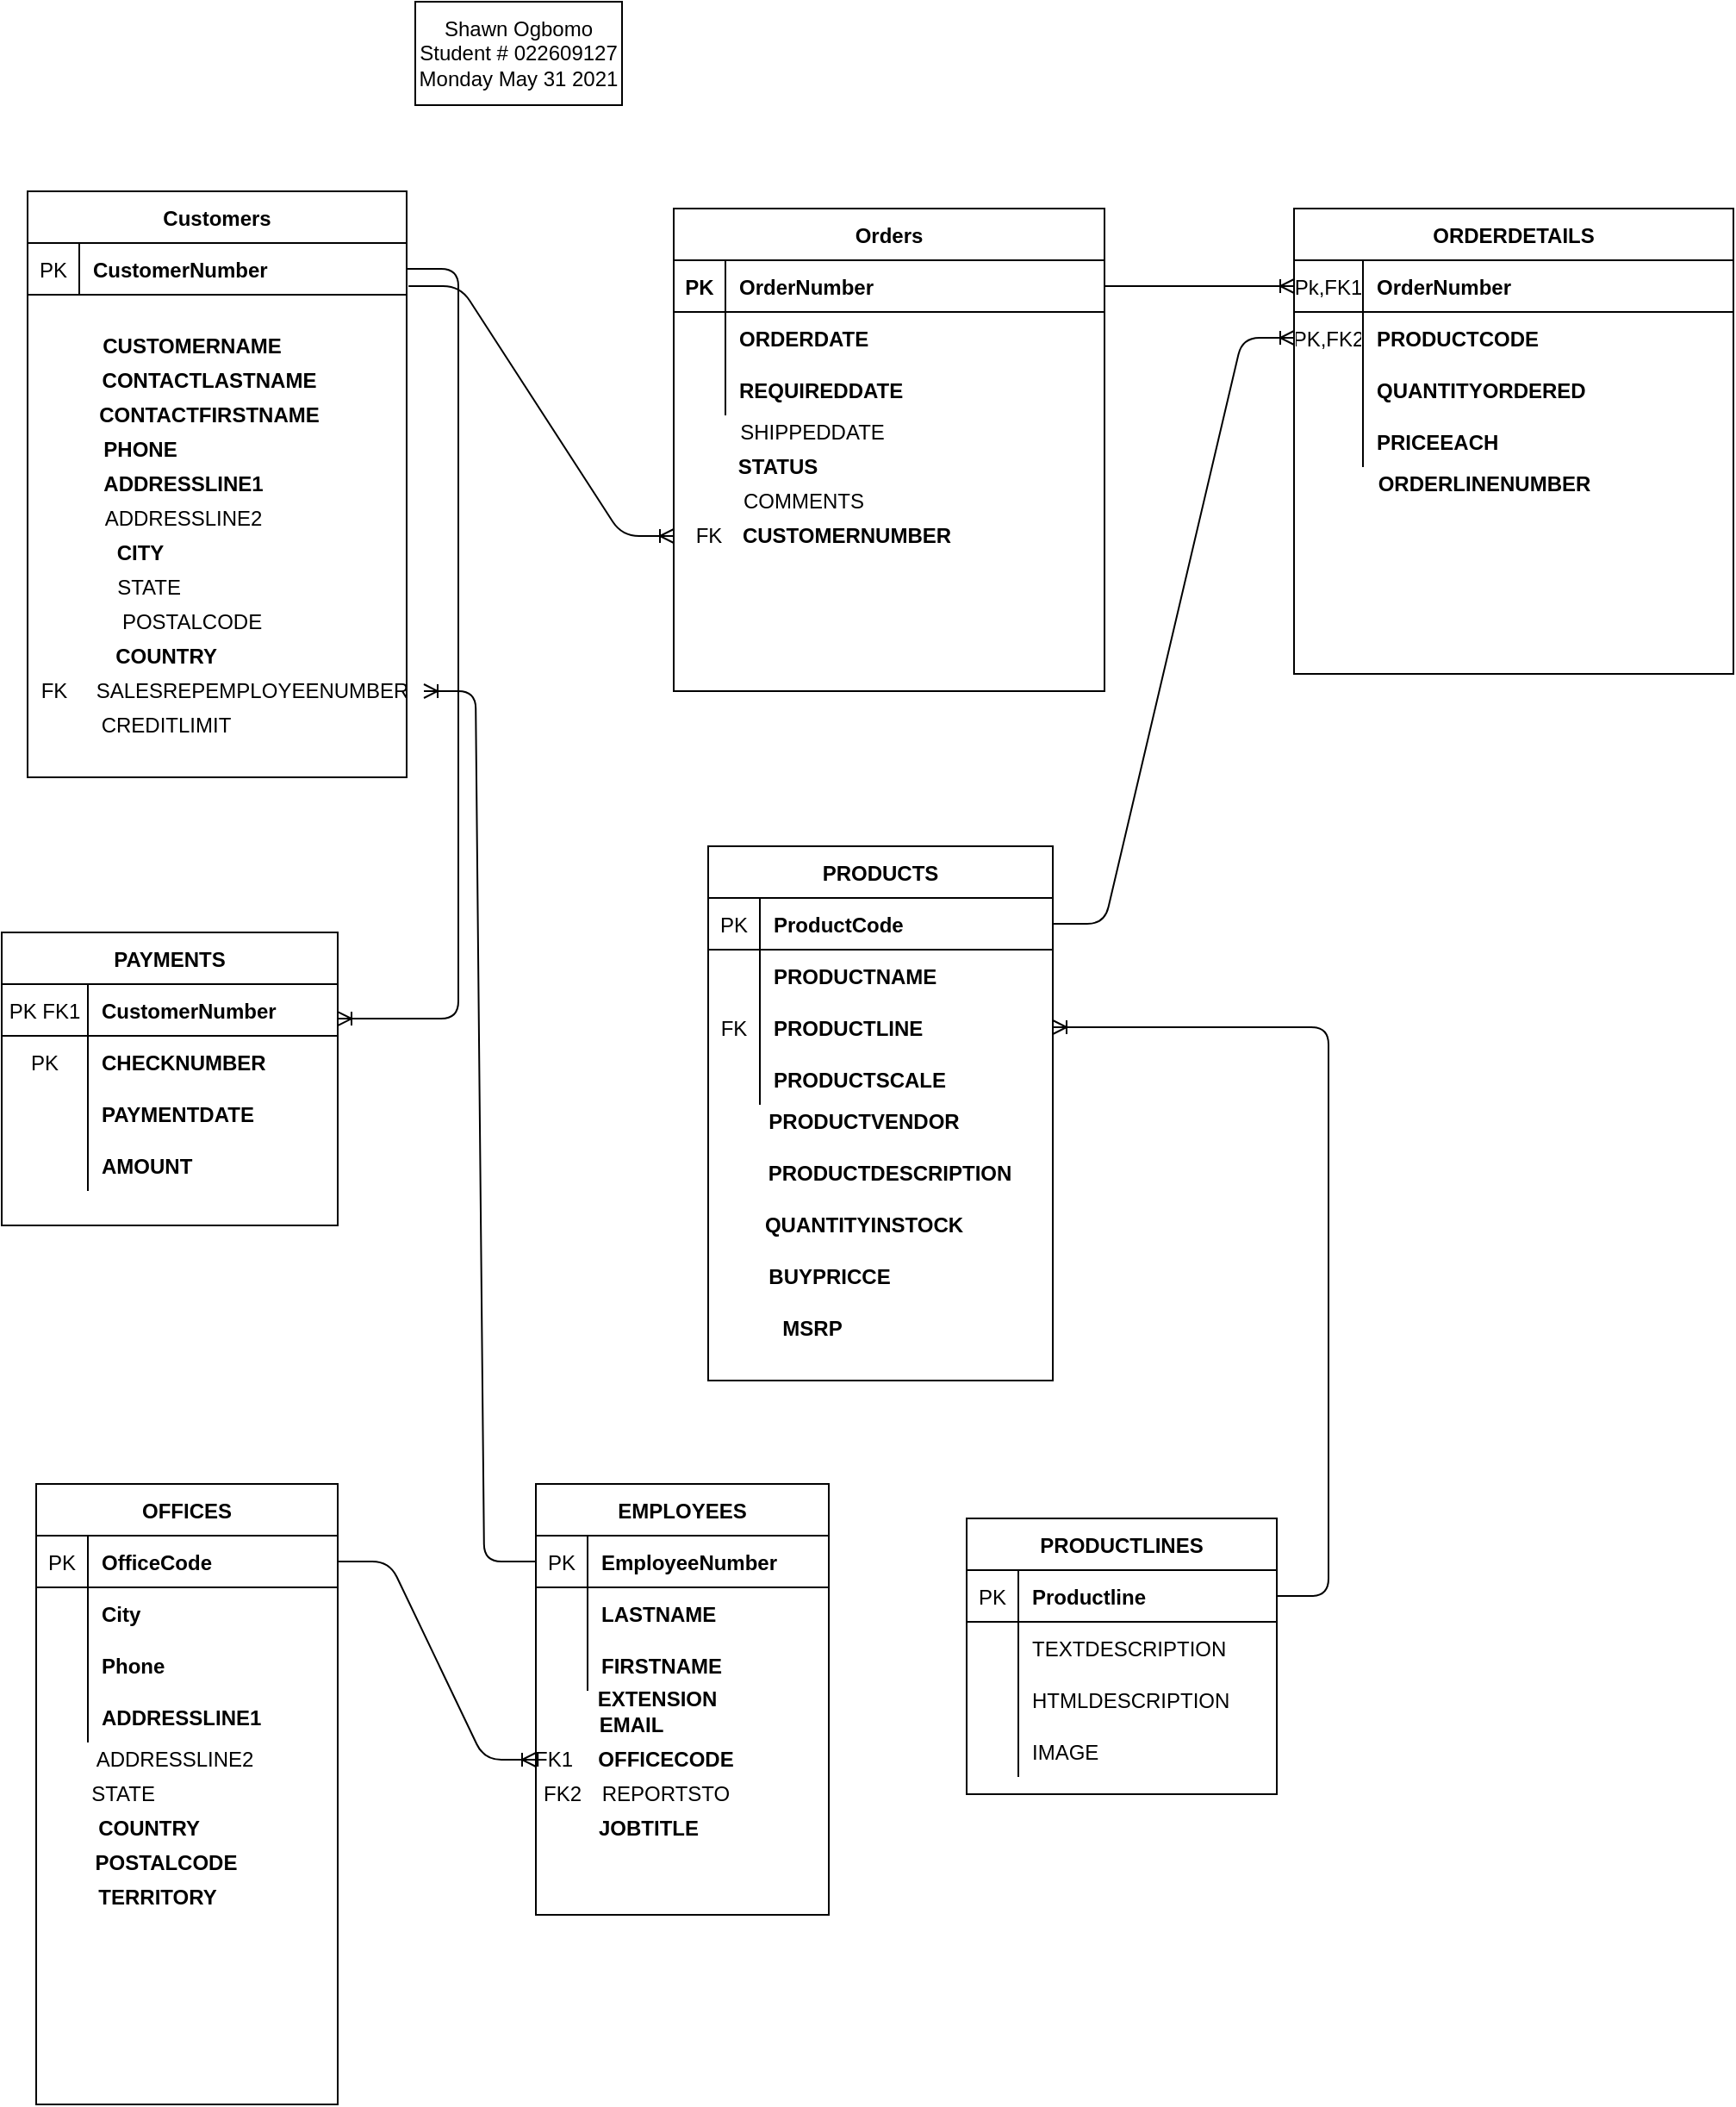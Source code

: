 <mxfile version="14.7.2" type="onedrive"><diagram id="R2lEEEUBdFMjLlhIrx00" name="Page-1"><mxGraphModel dx="1166" dy="794" grid="1" gridSize="10" guides="1" tooltips="1" connect="1" arrows="1" fold="1" page="1" pageScale="1" pageWidth="850" pageHeight="1100" math="0" shadow="0" extFonts="Permanent Marker^https://fonts.googleapis.com/css?family=Permanent+Marker"><root><mxCell id="0"/><mxCell id="1" parent="0"/><mxCell id="C-vyLk0tnHw3VtMMgP7b-2" value="Orders" style="shape=table;startSize=30;container=1;collapsible=1;childLayout=tableLayout;fixedRows=1;rowLines=0;fontStyle=1;align=center;resizeLast=1;" parent="1" vertex="1"><mxGeometry x="490" y="130" width="250" height="280" as="geometry"/></mxCell><mxCell id="C-vyLk0tnHw3VtMMgP7b-3" value="" style="shape=partialRectangle;collapsible=0;dropTarget=0;pointerEvents=0;fillColor=none;points=[[0,0.5],[1,0.5]];portConstraint=eastwest;top=0;left=0;right=0;bottom=1;" parent="C-vyLk0tnHw3VtMMgP7b-2" vertex="1"><mxGeometry y="30" width="250" height="30" as="geometry"/></mxCell><mxCell id="C-vyLk0tnHw3VtMMgP7b-4" value="PK" style="shape=partialRectangle;overflow=hidden;connectable=0;fillColor=none;top=0;left=0;bottom=0;right=0;fontStyle=1;" parent="C-vyLk0tnHw3VtMMgP7b-3" vertex="1"><mxGeometry width="30" height="30" as="geometry"/></mxCell><mxCell id="C-vyLk0tnHw3VtMMgP7b-5" value="OrderNumber" style="shape=partialRectangle;overflow=hidden;connectable=0;fillColor=none;top=0;left=0;bottom=0;right=0;align=left;spacingLeft=6;fontStyle=1;" parent="C-vyLk0tnHw3VtMMgP7b-3" vertex="1"><mxGeometry x="30" width="220" height="30" as="geometry"/></mxCell><mxCell id="C-vyLk0tnHw3VtMMgP7b-6" value="" style="shape=partialRectangle;collapsible=0;dropTarget=0;pointerEvents=0;fillColor=none;points=[[0,0.5],[1,0.5]];portConstraint=eastwest;top=0;left=0;right=0;bottom=0;" parent="C-vyLk0tnHw3VtMMgP7b-2" vertex="1"><mxGeometry y="60" width="250" height="30" as="geometry"/></mxCell><mxCell id="C-vyLk0tnHw3VtMMgP7b-7" value="" style="shape=partialRectangle;overflow=hidden;connectable=0;fillColor=none;top=0;left=0;bottom=0;right=0;" parent="C-vyLk0tnHw3VtMMgP7b-6" vertex="1"><mxGeometry width="30" height="30" as="geometry"/></mxCell><mxCell id="C-vyLk0tnHw3VtMMgP7b-8" value="ORDERDATE" style="shape=partialRectangle;overflow=hidden;connectable=0;fillColor=none;top=0;left=0;bottom=0;right=0;align=left;spacingLeft=6;fontStyle=1" parent="C-vyLk0tnHw3VtMMgP7b-6" vertex="1"><mxGeometry x="30" width="220" height="30" as="geometry"/></mxCell><mxCell id="C-vyLk0tnHw3VtMMgP7b-9" value="" style="shape=partialRectangle;collapsible=0;dropTarget=0;pointerEvents=0;fillColor=none;points=[[0,0.5],[1,0.5]];portConstraint=eastwest;top=0;left=0;right=0;bottom=0;" parent="C-vyLk0tnHw3VtMMgP7b-2" vertex="1"><mxGeometry y="90" width="250" height="30" as="geometry"/></mxCell><mxCell id="C-vyLk0tnHw3VtMMgP7b-10" value="" style="shape=partialRectangle;overflow=hidden;connectable=0;fillColor=none;top=0;left=0;bottom=0;right=0;" parent="C-vyLk0tnHw3VtMMgP7b-9" vertex="1"><mxGeometry width="30" height="30" as="geometry"/></mxCell><mxCell id="C-vyLk0tnHw3VtMMgP7b-11" value="REQUIREDDATE" style="shape=partialRectangle;overflow=hidden;connectable=0;fillColor=none;top=0;left=0;bottom=0;right=0;align=left;spacingLeft=6;fontStyle=1" parent="C-vyLk0tnHw3VtMMgP7b-9" vertex="1"><mxGeometry x="30" width="220" height="30" as="geometry"/></mxCell><mxCell id="C-vyLk0tnHw3VtMMgP7b-23" value="Customers" style="shape=table;startSize=30;container=1;collapsible=1;childLayout=tableLayout;fixedRows=1;rowLines=0;fontStyle=1;align=center;resizeLast=1;" parent="1" vertex="1"><mxGeometry x="115" y="120" width="220" height="340" as="geometry"/></mxCell><mxCell id="C-vyLk0tnHw3VtMMgP7b-24" value="" style="shape=partialRectangle;collapsible=0;dropTarget=0;pointerEvents=0;fillColor=none;points=[[0,0.5],[1,0.5]];portConstraint=eastwest;top=0;left=0;right=0;bottom=1;" parent="C-vyLk0tnHw3VtMMgP7b-23" vertex="1"><mxGeometry y="30" width="220" height="30" as="geometry"/></mxCell><mxCell id="C-vyLk0tnHw3VtMMgP7b-25" value="PK" style="shape=partialRectangle;overflow=hidden;connectable=0;fillColor=none;top=0;left=0;bottom=0;right=0;fontStyle=0;" parent="C-vyLk0tnHw3VtMMgP7b-24" vertex="1"><mxGeometry width="30" height="30" as="geometry"/></mxCell><mxCell id="C-vyLk0tnHw3VtMMgP7b-26" value="CustomerNumber" style="shape=partialRectangle;overflow=hidden;connectable=0;fillColor=none;top=0;left=0;bottom=0;right=0;align=left;spacingLeft=6;fontStyle=1;" parent="C-vyLk0tnHw3VtMMgP7b-24" vertex="1"><mxGeometry x="30" width="190" height="30" as="geometry"/></mxCell><mxCell id="WG1p1ixoUDrjBhmG2mn9-14" value="OFFICES" style="shape=table;startSize=30;container=1;collapsible=1;childLayout=tableLayout;fixedRows=1;rowLines=0;fontStyle=1;align=center;resizeLast=1;" parent="1" vertex="1"><mxGeometry x="120" y="870" width="175" height="360" as="geometry"/></mxCell><mxCell id="WG1p1ixoUDrjBhmG2mn9-15" value="" style="shape=partialRectangle;collapsible=0;dropTarget=0;pointerEvents=0;fillColor=none;top=0;left=0;bottom=1;right=0;points=[[0,0.5],[1,0.5]];portConstraint=eastwest;" parent="WG1p1ixoUDrjBhmG2mn9-14" vertex="1"><mxGeometry y="30" width="175" height="30" as="geometry"/></mxCell><mxCell id="WG1p1ixoUDrjBhmG2mn9-16" value="PK" style="shape=partialRectangle;connectable=0;fillColor=none;top=0;left=0;bottom=0;right=0;fontStyle=0;overflow=hidden;" parent="WG1p1ixoUDrjBhmG2mn9-15" vertex="1"><mxGeometry width="30" height="30" as="geometry"/></mxCell><mxCell id="WG1p1ixoUDrjBhmG2mn9-17" value="OfficeCode" style="shape=partialRectangle;connectable=0;fillColor=none;top=0;left=0;bottom=0;right=0;align=left;spacingLeft=6;fontStyle=1;overflow=hidden;" parent="WG1p1ixoUDrjBhmG2mn9-15" vertex="1"><mxGeometry x="30" width="145" height="30" as="geometry"/></mxCell><mxCell id="WG1p1ixoUDrjBhmG2mn9-18" value="" style="shape=partialRectangle;collapsible=0;dropTarget=0;pointerEvents=0;fillColor=none;top=0;left=0;bottom=0;right=0;points=[[0,0.5],[1,0.5]];portConstraint=eastwest;" parent="WG1p1ixoUDrjBhmG2mn9-14" vertex="1"><mxGeometry y="60" width="175" height="30" as="geometry"/></mxCell><mxCell id="WG1p1ixoUDrjBhmG2mn9-19" value="" style="shape=partialRectangle;connectable=0;fillColor=none;top=0;left=0;bottom=0;right=0;editable=1;overflow=hidden;" parent="WG1p1ixoUDrjBhmG2mn9-18" vertex="1"><mxGeometry width="30" height="30" as="geometry"/></mxCell><mxCell id="WG1p1ixoUDrjBhmG2mn9-20" value="City" style="shape=partialRectangle;connectable=0;fillColor=none;top=0;left=0;bottom=0;right=0;align=left;spacingLeft=6;overflow=hidden;fontStyle=1" parent="WG1p1ixoUDrjBhmG2mn9-18" vertex="1"><mxGeometry x="30" width="145" height="30" as="geometry"/></mxCell><mxCell id="WG1p1ixoUDrjBhmG2mn9-21" value="" style="shape=partialRectangle;collapsible=0;dropTarget=0;pointerEvents=0;fillColor=none;top=0;left=0;bottom=0;right=0;points=[[0,0.5],[1,0.5]];portConstraint=eastwest;" parent="WG1p1ixoUDrjBhmG2mn9-14" vertex="1"><mxGeometry y="90" width="175" height="30" as="geometry"/></mxCell><mxCell id="WG1p1ixoUDrjBhmG2mn9-22" value="" style="shape=partialRectangle;connectable=0;fillColor=none;top=0;left=0;bottom=0;right=0;editable=1;overflow=hidden;" parent="WG1p1ixoUDrjBhmG2mn9-21" vertex="1"><mxGeometry width="30" height="30" as="geometry"/></mxCell><mxCell id="WG1p1ixoUDrjBhmG2mn9-23" value="Phone" style="shape=partialRectangle;connectable=0;fillColor=none;top=0;left=0;bottom=0;right=0;align=left;spacingLeft=6;overflow=hidden;fontStyle=1" parent="WG1p1ixoUDrjBhmG2mn9-21" vertex="1"><mxGeometry x="30" width="145" height="30" as="geometry"/></mxCell><mxCell id="WG1p1ixoUDrjBhmG2mn9-24" value="" style="shape=partialRectangle;collapsible=0;dropTarget=0;pointerEvents=0;fillColor=none;top=0;left=0;bottom=0;right=0;points=[[0,0.5],[1,0.5]];portConstraint=eastwest;" parent="WG1p1ixoUDrjBhmG2mn9-14" vertex="1"><mxGeometry y="120" width="175" height="30" as="geometry"/></mxCell><mxCell id="WG1p1ixoUDrjBhmG2mn9-25" value="" style="shape=partialRectangle;connectable=0;fillColor=none;top=0;left=0;bottom=0;right=0;editable=1;overflow=hidden;" parent="WG1p1ixoUDrjBhmG2mn9-24" vertex="1"><mxGeometry width="30" height="30" as="geometry"/></mxCell><mxCell id="WG1p1ixoUDrjBhmG2mn9-26" value="ADDRESSLINE1" style="shape=partialRectangle;connectable=0;fillColor=none;top=0;left=0;bottom=0;right=0;align=left;spacingLeft=6;overflow=hidden;fontStyle=1" parent="WG1p1ixoUDrjBhmG2mn9-24" vertex="1"><mxGeometry x="30" width="145" height="30" as="geometry"/></mxCell><mxCell id="WG1p1ixoUDrjBhmG2mn9-28" value="PRODUCTLINES" style="shape=table;startSize=30;container=1;collapsible=1;childLayout=tableLayout;fixedRows=1;rowLines=0;fontStyle=1;align=center;resizeLast=1;" parent="1" vertex="1"><mxGeometry x="660" y="890" width="180" height="160" as="geometry"><mxRectangle x="470" y="870" width="130" height="30" as="alternateBounds"/></mxGeometry></mxCell><mxCell id="WG1p1ixoUDrjBhmG2mn9-29" value="" style="shape=partialRectangle;collapsible=0;dropTarget=0;pointerEvents=0;fillColor=none;top=0;left=0;bottom=1;right=0;points=[[0,0.5],[1,0.5]];portConstraint=eastwest;" parent="WG1p1ixoUDrjBhmG2mn9-28" vertex="1"><mxGeometry y="30" width="180" height="30" as="geometry"/></mxCell><mxCell id="WG1p1ixoUDrjBhmG2mn9-30" value="PK" style="shape=partialRectangle;connectable=0;fillColor=none;top=0;left=0;bottom=0;right=0;fontStyle=0;overflow=hidden;" parent="WG1p1ixoUDrjBhmG2mn9-29" vertex="1"><mxGeometry width="30" height="30" as="geometry"/></mxCell><mxCell id="WG1p1ixoUDrjBhmG2mn9-31" value="Productline" style="shape=partialRectangle;connectable=0;fillColor=none;top=0;left=0;bottom=0;right=0;align=left;spacingLeft=6;fontStyle=1;overflow=hidden;" parent="WG1p1ixoUDrjBhmG2mn9-29" vertex="1"><mxGeometry x="30" width="150" height="30" as="geometry"/></mxCell><mxCell id="WG1p1ixoUDrjBhmG2mn9-32" value="" style="shape=partialRectangle;collapsible=0;dropTarget=0;pointerEvents=0;fillColor=none;top=0;left=0;bottom=0;right=0;points=[[0,0.5],[1,0.5]];portConstraint=eastwest;" parent="WG1p1ixoUDrjBhmG2mn9-28" vertex="1"><mxGeometry y="60" width="180" height="30" as="geometry"/></mxCell><mxCell id="WG1p1ixoUDrjBhmG2mn9-33" value="" style="shape=partialRectangle;connectable=0;fillColor=none;top=0;left=0;bottom=0;right=0;editable=1;overflow=hidden;" parent="WG1p1ixoUDrjBhmG2mn9-32" vertex="1"><mxGeometry width="30" height="30" as="geometry"/></mxCell><mxCell id="WG1p1ixoUDrjBhmG2mn9-34" value="TEXTDESCRIPTION" style="shape=partialRectangle;connectable=0;fillColor=none;top=0;left=0;bottom=0;right=0;align=left;spacingLeft=6;overflow=hidden;" parent="WG1p1ixoUDrjBhmG2mn9-32" vertex="1"><mxGeometry x="30" width="150" height="30" as="geometry"/></mxCell><mxCell id="WG1p1ixoUDrjBhmG2mn9-35" value="" style="shape=partialRectangle;collapsible=0;dropTarget=0;pointerEvents=0;fillColor=none;top=0;left=0;bottom=0;right=0;points=[[0,0.5],[1,0.5]];portConstraint=eastwest;" parent="WG1p1ixoUDrjBhmG2mn9-28" vertex="1"><mxGeometry y="90" width="180" height="30" as="geometry"/></mxCell><mxCell id="WG1p1ixoUDrjBhmG2mn9-36" value="" style="shape=partialRectangle;connectable=0;fillColor=none;top=0;left=0;bottom=0;right=0;editable=1;overflow=hidden;" parent="WG1p1ixoUDrjBhmG2mn9-35" vertex="1"><mxGeometry width="30" height="30" as="geometry"/></mxCell><mxCell id="WG1p1ixoUDrjBhmG2mn9-37" value="HTMLDESCRIPTION" style="shape=partialRectangle;connectable=0;fillColor=none;top=0;left=0;bottom=0;right=0;align=left;spacingLeft=6;overflow=hidden;" parent="WG1p1ixoUDrjBhmG2mn9-35" vertex="1"><mxGeometry x="30" width="150" height="30" as="geometry"/></mxCell><mxCell id="WG1p1ixoUDrjBhmG2mn9-38" value="" style="shape=partialRectangle;collapsible=0;dropTarget=0;pointerEvents=0;fillColor=none;top=0;left=0;bottom=0;right=0;points=[[0,0.5],[1,0.5]];portConstraint=eastwest;" parent="WG1p1ixoUDrjBhmG2mn9-28" vertex="1"><mxGeometry y="120" width="180" height="30" as="geometry"/></mxCell><mxCell id="WG1p1ixoUDrjBhmG2mn9-39" value="" style="shape=partialRectangle;connectable=0;fillColor=none;top=0;left=0;bottom=0;right=0;editable=1;overflow=hidden;" parent="WG1p1ixoUDrjBhmG2mn9-38" vertex="1"><mxGeometry width="30" height="30" as="geometry"/></mxCell><mxCell id="WG1p1ixoUDrjBhmG2mn9-40" value="IMAGE" style="shape=partialRectangle;connectable=0;fillColor=none;top=0;left=0;bottom=0;right=0;align=left;spacingLeft=6;overflow=hidden;" parent="WG1p1ixoUDrjBhmG2mn9-38" vertex="1"><mxGeometry x="30" width="150" height="30" as="geometry"/></mxCell><mxCell id="WG1p1ixoUDrjBhmG2mn9-41" value="CUSTOMERNAME" style="text;html=1;align=center;verticalAlign=middle;resizable=0;points=[];autosize=1;strokeColor=none;fontStyle=1" parent="1" vertex="1"><mxGeometry x="150" y="200" width="120" height="20" as="geometry"/></mxCell><mxCell id="WG1p1ixoUDrjBhmG2mn9-42" value="CONTACTLASTNAME" style="text;html=1;align=center;verticalAlign=middle;resizable=0;points=[];autosize=1;strokeColor=none;fontStyle=1" parent="1" vertex="1"><mxGeometry x="150" y="220" width="140" height="20" as="geometry"/></mxCell><mxCell id="WG1p1ixoUDrjBhmG2mn9-43" value="CONTACTFIRSTNAME" style="text;html=1;align=center;verticalAlign=middle;resizable=0;points=[];autosize=1;strokeColor=none;fontStyle=1" parent="1" vertex="1"><mxGeometry x="150" y="240" width="140" height="20" as="geometry"/></mxCell><mxCell id="WG1p1ixoUDrjBhmG2mn9-44" value="PHONE" style="text;html=1;align=center;verticalAlign=middle;resizable=0;points=[];autosize=1;strokeColor=none;fontStyle=1" parent="1" vertex="1"><mxGeometry x="150" y="260" width="60" height="20" as="geometry"/></mxCell><mxCell id="WG1p1ixoUDrjBhmG2mn9-45" value="ADDRESSLINE1" style="text;html=1;align=center;verticalAlign=middle;resizable=0;points=[];autosize=1;strokeColor=none;fontStyle=1" parent="1" vertex="1"><mxGeometry x="150" y="280" width="110" height="20" as="geometry"/></mxCell><mxCell id="WG1p1ixoUDrjBhmG2mn9-46" value="ADDRESSLINE2" style="text;html=1;align=center;verticalAlign=middle;resizable=0;points=[];autosize=1;strokeColor=none;" parent="1" vertex="1"><mxGeometry x="150" y="300" width="110" height="20" as="geometry"/></mxCell><mxCell id="WG1p1ixoUDrjBhmG2mn9-48" value="CITY" style="text;html=1;align=center;verticalAlign=middle;resizable=0;points=[];autosize=1;strokeColor=none;fontStyle=1" parent="1" vertex="1"><mxGeometry x="160" y="320" width="40" height="20" as="geometry"/></mxCell><mxCell id="WG1p1ixoUDrjBhmG2mn9-49" value="STATE" style="text;html=1;align=center;verticalAlign=middle;resizable=0;points=[];autosize=1;strokeColor=none;" parent="1" vertex="1"><mxGeometry x="160" y="340" width="50" height="20" as="geometry"/></mxCell><mxCell id="WG1p1ixoUDrjBhmG2mn9-50" value="POSTALCODE" style="text;html=1;align=center;verticalAlign=middle;resizable=0;points=[];autosize=1;strokeColor=none;" parent="1" vertex="1"><mxGeometry x="160" y="360" width="100" height="20" as="geometry"/></mxCell><mxCell id="WG1p1ixoUDrjBhmG2mn9-54" value="COUNTRY" style="text;html=1;align=center;verticalAlign=middle;resizable=0;points=[];autosize=1;strokeColor=none;fontStyle=1" parent="1" vertex="1"><mxGeometry x="160" y="380" width="70" height="20" as="geometry"/></mxCell><mxCell id="WG1p1ixoUDrjBhmG2mn9-55" value="SALESREPEMPLOYEENUMBER" style="text;html=1;align=center;verticalAlign=middle;resizable=0;points=[];autosize=1;strokeColor=none;" parent="1" vertex="1"><mxGeometry x="145" y="400" width="200" height="20" as="geometry"/></mxCell><mxCell id="WG1p1ixoUDrjBhmG2mn9-56" value="CREDITLIMIT" style="text;html=1;align=center;verticalAlign=middle;resizable=0;points=[];autosize=1;strokeColor=none;" parent="1" vertex="1"><mxGeometry x="150" y="420" width="90" height="20" as="geometry"/></mxCell><mxCell id="WG1p1ixoUDrjBhmG2mn9-76" value="FK" style="text;html=1;align=center;verticalAlign=middle;resizable=0;points=[];autosize=1;strokeColor=none;" parent="1" vertex="1"><mxGeometry x="115" y="400" width="30" height="20" as="geometry"/></mxCell><mxCell id="WG1p1ixoUDrjBhmG2mn9-78" value="ORDERDETAILS" style="shape=table;startSize=30;container=1;collapsible=1;childLayout=tableLayout;fixedRows=1;rowLines=0;fontStyle=1;align=center;resizeLast=1;" parent="1" vertex="1"><mxGeometry x="850" y="130" width="255" height="270" as="geometry"/></mxCell><mxCell id="WG1p1ixoUDrjBhmG2mn9-79" value="" style="shape=partialRectangle;collapsible=0;dropTarget=0;pointerEvents=0;fillColor=none;top=0;left=0;bottom=1;right=0;points=[[0,0.5],[1,0.5]];portConstraint=eastwest;" parent="WG1p1ixoUDrjBhmG2mn9-78" vertex="1"><mxGeometry y="30" width="255" height="30" as="geometry"/></mxCell><mxCell id="WG1p1ixoUDrjBhmG2mn9-80" value="Pk,FK1" style="shape=partialRectangle;connectable=0;fillColor=none;top=0;left=0;bottom=0;right=0;fontStyle=0;overflow=hidden;" parent="WG1p1ixoUDrjBhmG2mn9-79" vertex="1"><mxGeometry width="40" height="30" as="geometry"/></mxCell><mxCell id="WG1p1ixoUDrjBhmG2mn9-81" value="OrderNumber" style="shape=partialRectangle;connectable=0;fillColor=none;top=0;left=0;bottom=0;right=0;align=left;spacingLeft=6;fontStyle=1;overflow=hidden;" parent="WG1p1ixoUDrjBhmG2mn9-79" vertex="1"><mxGeometry x="40" width="215" height="30" as="geometry"/></mxCell><mxCell id="WG1p1ixoUDrjBhmG2mn9-82" value="" style="shape=partialRectangle;collapsible=0;dropTarget=0;pointerEvents=0;fillColor=none;top=0;left=0;bottom=0;right=0;points=[[0,0.5],[1,0.5]];portConstraint=eastwest;" parent="WG1p1ixoUDrjBhmG2mn9-78" vertex="1"><mxGeometry y="60" width="255" height="30" as="geometry"/></mxCell><mxCell id="WG1p1ixoUDrjBhmG2mn9-83" value="PK,FK2" style="shape=partialRectangle;connectable=0;fillColor=none;top=0;left=0;bottom=0;right=0;editable=1;overflow=hidden;" parent="WG1p1ixoUDrjBhmG2mn9-82" vertex="1"><mxGeometry width="40" height="30" as="geometry"/></mxCell><mxCell id="WG1p1ixoUDrjBhmG2mn9-84" value="PRODUCTCODE" style="shape=partialRectangle;connectable=0;fillColor=none;top=0;left=0;bottom=0;right=0;align=left;spacingLeft=6;overflow=hidden;fontStyle=1" parent="WG1p1ixoUDrjBhmG2mn9-82" vertex="1"><mxGeometry x="40" width="215" height="30" as="geometry"/></mxCell><mxCell id="WG1p1ixoUDrjBhmG2mn9-85" value="" style="shape=partialRectangle;collapsible=0;dropTarget=0;pointerEvents=0;fillColor=none;top=0;left=0;bottom=0;right=0;points=[[0,0.5],[1,0.5]];portConstraint=eastwest;" parent="WG1p1ixoUDrjBhmG2mn9-78" vertex="1"><mxGeometry y="90" width="255" height="30" as="geometry"/></mxCell><mxCell id="WG1p1ixoUDrjBhmG2mn9-86" value="" style="shape=partialRectangle;connectable=0;fillColor=none;top=0;left=0;bottom=0;right=0;editable=1;overflow=hidden;" parent="WG1p1ixoUDrjBhmG2mn9-85" vertex="1"><mxGeometry width="40" height="30" as="geometry"/></mxCell><mxCell id="WG1p1ixoUDrjBhmG2mn9-87" value="QUANTITYORDERED" style="shape=partialRectangle;connectable=0;fillColor=none;top=0;left=0;bottom=0;right=0;align=left;spacingLeft=6;overflow=hidden;fontStyle=1" parent="WG1p1ixoUDrjBhmG2mn9-85" vertex="1"><mxGeometry x="40" width="215" height="30" as="geometry"/></mxCell><mxCell id="WG1p1ixoUDrjBhmG2mn9-88" value="" style="shape=partialRectangle;collapsible=0;dropTarget=0;pointerEvents=0;fillColor=none;top=0;left=0;bottom=0;right=0;points=[[0,0.5],[1,0.5]];portConstraint=eastwest;" parent="WG1p1ixoUDrjBhmG2mn9-78" vertex="1"><mxGeometry y="120" width="255" height="30" as="geometry"/></mxCell><mxCell id="WG1p1ixoUDrjBhmG2mn9-89" value="" style="shape=partialRectangle;connectable=0;fillColor=none;top=0;left=0;bottom=0;right=0;editable=1;overflow=hidden;" parent="WG1p1ixoUDrjBhmG2mn9-88" vertex="1"><mxGeometry width="40" height="30" as="geometry"/></mxCell><mxCell id="WG1p1ixoUDrjBhmG2mn9-90" value="PRICEEACH" style="shape=partialRectangle;connectable=0;fillColor=none;top=0;left=0;bottom=0;right=0;align=left;spacingLeft=6;overflow=hidden;fontStyle=1" parent="WG1p1ixoUDrjBhmG2mn9-88" vertex="1"><mxGeometry x="40" width="215" height="30" as="geometry"/></mxCell><mxCell id="WG1p1ixoUDrjBhmG2mn9-93" value="PAYMENTS" style="shape=table;startSize=30;container=1;collapsible=1;childLayout=tableLayout;fixedRows=1;rowLines=0;fontStyle=1;align=center;resizeLast=1;" parent="1" vertex="1"><mxGeometry x="100" y="550" width="195" height="170" as="geometry"/></mxCell><mxCell id="WG1p1ixoUDrjBhmG2mn9-94" value="" style="shape=partialRectangle;collapsible=0;dropTarget=0;pointerEvents=0;fillColor=none;top=0;left=0;bottom=1;right=0;points=[[0,0.5],[1,0.5]];portConstraint=eastwest;" parent="WG1p1ixoUDrjBhmG2mn9-93" vertex="1"><mxGeometry y="30" width="195" height="30" as="geometry"/></mxCell><mxCell id="WG1p1ixoUDrjBhmG2mn9-95" value="PK FK1" style="shape=partialRectangle;connectable=0;fillColor=none;top=0;left=0;bottom=0;right=0;fontStyle=0;overflow=hidden;" parent="WG1p1ixoUDrjBhmG2mn9-94" vertex="1"><mxGeometry width="50" height="30" as="geometry"/></mxCell><mxCell id="WG1p1ixoUDrjBhmG2mn9-96" value="CustomerNumber" style="shape=partialRectangle;connectable=0;fillColor=none;top=0;left=0;bottom=0;right=0;align=left;spacingLeft=6;fontStyle=1;overflow=hidden;" parent="WG1p1ixoUDrjBhmG2mn9-94" vertex="1"><mxGeometry x="50" width="145" height="30" as="geometry"/></mxCell><mxCell id="WG1p1ixoUDrjBhmG2mn9-97" value="" style="shape=partialRectangle;collapsible=0;dropTarget=0;pointerEvents=0;fillColor=none;top=0;left=0;bottom=0;right=0;points=[[0,0.5],[1,0.5]];portConstraint=eastwest;" parent="WG1p1ixoUDrjBhmG2mn9-93" vertex="1"><mxGeometry y="60" width="195" height="30" as="geometry"/></mxCell><mxCell id="WG1p1ixoUDrjBhmG2mn9-98" value="PK" style="shape=partialRectangle;connectable=0;fillColor=none;top=0;left=0;bottom=0;right=0;editable=1;overflow=hidden;" parent="WG1p1ixoUDrjBhmG2mn9-97" vertex="1"><mxGeometry width="50" height="30" as="geometry"/></mxCell><mxCell id="WG1p1ixoUDrjBhmG2mn9-99" value="CHECKNUMBER" style="shape=partialRectangle;connectable=0;fillColor=none;top=0;left=0;bottom=0;right=0;align=left;spacingLeft=6;overflow=hidden;fontStyle=1" parent="WG1p1ixoUDrjBhmG2mn9-97" vertex="1"><mxGeometry x="50" width="145" height="30" as="geometry"/></mxCell><mxCell id="WG1p1ixoUDrjBhmG2mn9-100" value="" style="shape=partialRectangle;collapsible=0;dropTarget=0;pointerEvents=0;fillColor=none;top=0;left=0;bottom=0;right=0;points=[[0,0.5],[1,0.5]];portConstraint=eastwest;" parent="WG1p1ixoUDrjBhmG2mn9-93" vertex="1"><mxGeometry y="90" width="195" height="30" as="geometry"/></mxCell><mxCell id="WG1p1ixoUDrjBhmG2mn9-101" value="" style="shape=partialRectangle;connectable=0;fillColor=none;top=0;left=0;bottom=0;right=0;editable=1;overflow=hidden;" parent="WG1p1ixoUDrjBhmG2mn9-100" vertex="1"><mxGeometry width="50" height="30" as="geometry"/></mxCell><mxCell id="WG1p1ixoUDrjBhmG2mn9-102" value="PAYMENTDATE" style="shape=partialRectangle;connectable=0;fillColor=none;top=0;left=0;bottom=0;right=0;align=left;spacingLeft=6;overflow=hidden;fontStyle=1" parent="WG1p1ixoUDrjBhmG2mn9-100" vertex="1"><mxGeometry x="50" width="145" height="30" as="geometry"/></mxCell><mxCell id="WG1p1ixoUDrjBhmG2mn9-103" value="" style="shape=partialRectangle;collapsible=0;dropTarget=0;pointerEvents=0;fillColor=none;top=0;left=0;bottom=0;right=0;points=[[0,0.5],[1,0.5]];portConstraint=eastwest;" parent="WG1p1ixoUDrjBhmG2mn9-93" vertex="1"><mxGeometry y="120" width="195" height="30" as="geometry"/></mxCell><mxCell id="WG1p1ixoUDrjBhmG2mn9-104" value="" style="shape=partialRectangle;connectable=0;fillColor=none;top=0;left=0;bottom=0;right=0;editable=1;overflow=hidden;" parent="WG1p1ixoUDrjBhmG2mn9-103" vertex="1"><mxGeometry width="50" height="30" as="geometry"/></mxCell><mxCell id="WG1p1ixoUDrjBhmG2mn9-105" value="AMOUNT" style="shape=partialRectangle;connectable=0;fillColor=none;top=0;left=0;bottom=0;right=0;align=left;spacingLeft=6;overflow=hidden;fontStyle=1" parent="WG1p1ixoUDrjBhmG2mn9-103" vertex="1"><mxGeometry x="50" width="145" height="30" as="geometry"/></mxCell><mxCell id="WG1p1ixoUDrjBhmG2mn9-108" value="PRODUCTS" style="shape=table;startSize=30;container=1;collapsible=1;childLayout=tableLayout;fixedRows=1;rowLines=0;fontStyle=1;align=center;resizeLast=1;" parent="1" vertex="1"><mxGeometry x="510" y="500" width="200" height="310" as="geometry"/></mxCell><mxCell id="WG1p1ixoUDrjBhmG2mn9-109" value="" style="shape=partialRectangle;collapsible=0;dropTarget=0;pointerEvents=0;fillColor=none;top=0;left=0;bottom=1;right=0;points=[[0,0.5],[1,0.5]];portConstraint=eastwest;" parent="WG1p1ixoUDrjBhmG2mn9-108" vertex="1"><mxGeometry y="30" width="200" height="30" as="geometry"/></mxCell><mxCell id="WG1p1ixoUDrjBhmG2mn9-110" value="PK" style="shape=partialRectangle;connectable=0;fillColor=none;top=0;left=0;bottom=0;right=0;fontStyle=0;overflow=hidden;" parent="WG1p1ixoUDrjBhmG2mn9-109" vertex="1"><mxGeometry width="30" height="30" as="geometry"/></mxCell><mxCell id="WG1p1ixoUDrjBhmG2mn9-111" value="ProductCode" style="shape=partialRectangle;connectable=0;fillColor=none;top=0;left=0;bottom=0;right=0;align=left;spacingLeft=6;fontStyle=1;overflow=hidden;" parent="WG1p1ixoUDrjBhmG2mn9-109" vertex="1"><mxGeometry x="30" width="170" height="30" as="geometry"/></mxCell><mxCell id="WG1p1ixoUDrjBhmG2mn9-112" value="" style="shape=partialRectangle;collapsible=0;dropTarget=0;pointerEvents=0;fillColor=none;top=0;left=0;bottom=0;right=0;points=[[0,0.5],[1,0.5]];portConstraint=eastwest;" parent="WG1p1ixoUDrjBhmG2mn9-108" vertex="1"><mxGeometry y="60" width="200" height="30" as="geometry"/></mxCell><mxCell id="WG1p1ixoUDrjBhmG2mn9-113" value="" style="shape=partialRectangle;connectable=0;fillColor=none;top=0;left=0;bottom=0;right=0;editable=1;overflow=hidden;" parent="WG1p1ixoUDrjBhmG2mn9-112" vertex="1"><mxGeometry width="30" height="30" as="geometry"/></mxCell><mxCell id="WG1p1ixoUDrjBhmG2mn9-114" value="PRODUCTNAME" style="shape=partialRectangle;connectable=0;fillColor=none;top=0;left=0;bottom=0;right=0;align=left;spacingLeft=6;overflow=hidden;fontStyle=1" parent="WG1p1ixoUDrjBhmG2mn9-112" vertex="1"><mxGeometry x="30" width="170" height="30" as="geometry"/></mxCell><mxCell id="WG1p1ixoUDrjBhmG2mn9-115" value="" style="shape=partialRectangle;collapsible=0;dropTarget=0;pointerEvents=0;fillColor=none;top=0;left=0;bottom=0;right=0;points=[[0,0.5],[1,0.5]];portConstraint=eastwest;" parent="WG1p1ixoUDrjBhmG2mn9-108" vertex="1"><mxGeometry y="90" width="200" height="30" as="geometry"/></mxCell><mxCell id="WG1p1ixoUDrjBhmG2mn9-116" value="FK" style="shape=partialRectangle;connectable=0;fillColor=none;top=0;left=0;bottom=0;right=0;editable=1;overflow=hidden;" parent="WG1p1ixoUDrjBhmG2mn9-115" vertex="1"><mxGeometry width="30" height="30" as="geometry"/></mxCell><mxCell id="WG1p1ixoUDrjBhmG2mn9-117" value="PRODUCTLINE" style="shape=partialRectangle;connectable=0;fillColor=none;top=0;left=0;bottom=0;right=0;align=left;spacingLeft=6;overflow=hidden;fontStyle=1" parent="WG1p1ixoUDrjBhmG2mn9-115" vertex="1"><mxGeometry x="30" width="170" height="30" as="geometry"/></mxCell><mxCell id="WG1p1ixoUDrjBhmG2mn9-118" value="" style="shape=partialRectangle;collapsible=0;dropTarget=0;pointerEvents=0;fillColor=none;top=0;left=0;bottom=0;right=0;points=[[0,0.5],[1,0.5]];portConstraint=eastwest;" parent="WG1p1ixoUDrjBhmG2mn9-108" vertex="1"><mxGeometry y="120" width="200" height="30" as="geometry"/></mxCell><mxCell id="WG1p1ixoUDrjBhmG2mn9-119" value="" style="shape=partialRectangle;connectable=0;fillColor=none;top=0;left=0;bottom=0;right=0;editable=1;overflow=hidden;" parent="WG1p1ixoUDrjBhmG2mn9-118" vertex="1"><mxGeometry width="30" height="30" as="geometry"/></mxCell><mxCell id="WG1p1ixoUDrjBhmG2mn9-120" value="PRODUCTSCALE" style="shape=partialRectangle;connectable=0;fillColor=none;top=0;left=0;bottom=0;right=0;align=left;spacingLeft=6;overflow=hidden;fontStyle=1" parent="WG1p1ixoUDrjBhmG2mn9-118" vertex="1"><mxGeometry x="30" width="170" height="30" as="geometry"/></mxCell><mxCell id="WG1p1ixoUDrjBhmG2mn9-128" value="EMPLOYEES" style="shape=table;startSize=30;container=1;collapsible=1;childLayout=tableLayout;fixedRows=1;rowLines=0;fontStyle=1;align=center;resizeLast=1;" parent="1" vertex="1"><mxGeometry x="410" y="870" width="170" height="250" as="geometry"/></mxCell><mxCell id="WG1p1ixoUDrjBhmG2mn9-129" value="" style="shape=partialRectangle;collapsible=0;dropTarget=0;pointerEvents=0;fillColor=none;top=0;left=0;bottom=1;right=0;points=[[0,0.5],[1,0.5]];portConstraint=eastwest;" parent="WG1p1ixoUDrjBhmG2mn9-128" vertex="1"><mxGeometry y="30" width="170" height="30" as="geometry"/></mxCell><mxCell id="WG1p1ixoUDrjBhmG2mn9-130" value="PK" style="shape=partialRectangle;connectable=0;fillColor=none;top=0;left=0;bottom=0;right=0;fontStyle=0;overflow=hidden;" parent="WG1p1ixoUDrjBhmG2mn9-129" vertex="1"><mxGeometry width="30" height="30" as="geometry"/></mxCell><mxCell id="WG1p1ixoUDrjBhmG2mn9-131" value="EmployeeNumber" style="shape=partialRectangle;connectable=0;fillColor=none;top=0;left=0;bottom=0;right=0;align=left;spacingLeft=6;fontStyle=1;overflow=hidden;" parent="WG1p1ixoUDrjBhmG2mn9-129" vertex="1"><mxGeometry x="30" width="140" height="30" as="geometry"/></mxCell><mxCell id="WG1p1ixoUDrjBhmG2mn9-135" value="" style="shape=partialRectangle;collapsible=0;dropTarget=0;pointerEvents=0;fillColor=none;top=0;left=0;bottom=0;right=0;points=[[0,0.5],[1,0.5]];portConstraint=eastwest;" parent="WG1p1ixoUDrjBhmG2mn9-128" vertex="1"><mxGeometry y="60" width="170" height="30" as="geometry"/></mxCell><mxCell id="WG1p1ixoUDrjBhmG2mn9-136" value="" style="shape=partialRectangle;connectable=0;fillColor=none;top=0;left=0;bottom=0;right=0;editable=1;overflow=hidden;" parent="WG1p1ixoUDrjBhmG2mn9-135" vertex="1"><mxGeometry width="30" height="30" as="geometry"/></mxCell><mxCell id="WG1p1ixoUDrjBhmG2mn9-137" value="LASTNAME" style="shape=partialRectangle;connectable=0;fillColor=none;top=0;left=0;bottom=0;right=0;align=left;spacingLeft=6;overflow=hidden;fontStyle=1" parent="WG1p1ixoUDrjBhmG2mn9-135" vertex="1"><mxGeometry x="30" width="140" height="30" as="geometry"/></mxCell><mxCell id="WG1p1ixoUDrjBhmG2mn9-138" value="" style="shape=partialRectangle;collapsible=0;dropTarget=0;pointerEvents=0;fillColor=none;top=0;left=0;bottom=0;right=0;points=[[0,0.5],[1,0.5]];portConstraint=eastwest;" parent="WG1p1ixoUDrjBhmG2mn9-128" vertex="1"><mxGeometry y="90" width="170" height="30" as="geometry"/></mxCell><mxCell id="WG1p1ixoUDrjBhmG2mn9-139" value="" style="shape=partialRectangle;connectable=0;fillColor=none;top=0;left=0;bottom=0;right=0;editable=1;overflow=hidden;" parent="WG1p1ixoUDrjBhmG2mn9-138" vertex="1"><mxGeometry width="30" height="30" as="geometry"/></mxCell><mxCell id="WG1p1ixoUDrjBhmG2mn9-140" value="FIRSTNAME" style="shape=partialRectangle;connectable=0;fillColor=none;top=0;left=0;bottom=0;right=0;align=left;spacingLeft=6;overflow=hidden;fontStyle=1" parent="WG1p1ixoUDrjBhmG2mn9-138" vertex="1"><mxGeometry x="30" width="140" height="30" as="geometry"/></mxCell><mxCell id="WG1p1ixoUDrjBhmG2mn9-160" value="Shawn Ogbomo&lt;br&gt;Student # 022609127&lt;br&gt;Monday May 31 2021" style="whiteSpace=wrap;html=1;" parent="1" vertex="1"><mxGeometry x="340" y="10" width="120" height="60" as="geometry"/></mxCell><mxCell id="UDmKIrtfFKiyD4-y8b0j-6" value="SHIPPEDDATE" style="text;html=1;align=center;verticalAlign=middle;resizable=0;points=[];autosize=1;strokeColor=none;" parent="1" vertex="1"><mxGeometry x="520" y="250" width="100" height="20" as="geometry"/></mxCell><mxCell id="UDmKIrtfFKiyD4-y8b0j-7" value="STATUS" style="text;html=1;align=center;verticalAlign=middle;resizable=0;points=[];autosize=1;strokeColor=none;fontStyle=1" parent="1" vertex="1"><mxGeometry x="520" y="270" width="60" height="20" as="geometry"/></mxCell><mxCell id="UDmKIrtfFKiyD4-y8b0j-8" value="COMMENTS" style="text;html=1;align=center;verticalAlign=middle;resizable=0;points=[];autosize=1;strokeColor=none;" parent="1" vertex="1"><mxGeometry x="520" y="290" width="90" height="20" as="geometry"/></mxCell><mxCell id="UDmKIrtfFKiyD4-y8b0j-9" value="CUSTOMERNUMBER" style="text;html=1;align=center;verticalAlign=middle;resizable=0;points=[];autosize=1;strokeColor=none;fontStyle=1" parent="1" vertex="1"><mxGeometry x="520" y="310" width="140" height="20" as="geometry"/></mxCell><mxCell id="UDmKIrtfFKiyD4-y8b0j-10" value="ORDERLINENUMBER" style="text;html=1;align=center;verticalAlign=middle;resizable=0;points=[];autosize=1;strokeColor=none;fontStyle=1" parent="1" vertex="1"><mxGeometry x="890" y="280" width="140" height="20" as="geometry"/></mxCell><mxCell id="UDmKIrtfFKiyD4-y8b0j-11" value="PRODUCTVENDOR" style="text;html=1;align=center;verticalAlign=middle;resizable=0;points=[];autosize=1;strokeColor=none;fontStyle=1" parent="1" vertex="1"><mxGeometry x="535" y="650" width="130" height="20" as="geometry"/></mxCell><mxCell id="UDmKIrtfFKiyD4-y8b0j-12" value="PRODUCTDESCRIPTION" style="text;html=1;align=center;verticalAlign=middle;resizable=0;points=[];autosize=1;strokeColor=none;fontStyle=1" parent="1" vertex="1"><mxGeometry x="535" y="680" width="160" height="20" as="geometry"/></mxCell><mxCell id="UDmKIrtfFKiyD4-y8b0j-14" value="QUANTITYINSTOCK" style="text;html=1;align=center;verticalAlign=middle;resizable=0;points=[];autosize=1;strokeColor=none;fontStyle=1" parent="1" vertex="1"><mxGeometry x="535" y="710" width="130" height="20" as="geometry"/></mxCell><mxCell id="UDmKIrtfFKiyD4-y8b0j-15" value="BUYPRICCE" style="text;html=1;align=center;verticalAlign=middle;resizable=0;points=[];autosize=1;strokeColor=none;fontStyle=1" parent="1" vertex="1"><mxGeometry x="535" y="740" width="90" height="20" as="geometry"/></mxCell><mxCell id="UDmKIrtfFKiyD4-y8b0j-16" value="MSRP" style="text;html=1;align=center;verticalAlign=middle;resizable=0;points=[];autosize=1;strokeColor=none;fontStyle=1" parent="1" vertex="1"><mxGeometry x="545" y="770" width="50" height="20" as="geometry"/></mxCell><mxCell id="UDmKIrtfFKiyD4-y8b0j-17" value="EXTENSION" style="text;html=1;align=center;verticalAlign=middle;resizable=0;points=[];autosize=1;strokeColor=none;fontStyle=1" parent="1" vertex="1"><mxGeometry x="440" y="985" width="80" height="20" as="geometry"/></mxCell><mxCell id="UDmKIrtfFKiyD4-y8b0j-18" value="EMAIL" style="text;html=1;align=center;verticalAlign=middle;resizable=0;points=[];autosize=1;strokeColor=none;fontStyle=1" parent="1" vertex="1"><mxGeometry x="440" y="1000" width="50" height="20" as="geometry"/></mxCell><mxCell id="UDmKIrtfFKiyD4-y8b0j-19" value="OFFICECODE" style="text;html=1;align=center;verticalAlign=middle;resizable=0;points=[];autosize=1;strokeColor=none;fontStyle=1" parent="1" vertex="1"><mxGeometry x="440" y="1020" width="90" height="20" as="geometry"/></mxCell><mxCell id="UDmKIrtfFKiyD4-y8b0j-20" value="REPORTSTO" style="text;html=1;align=center;verticalAlign=middle;resizable=0;points=[];autosize=1;strokeColor=none;" parent="1" vertex="1"><mxGeometry x="440" y="1040" width="90" height="20" as="geometry"/></mxCell><mxCell id="UDmKIrtfFKiyD4-y8b0j-21" value="JOBTITLE" style="text;html=1;align=center;verticalAlign=middle;resizable=0;points=[];autosize=1;strokeColor=none;fontStyle=1" parent="1" vertex="1"><mxGeometry x="440" y="1060" width="70" height="20" as="geometry"/></mxCell><mxCell id="UDmKIrtfFKiyD4-y8b0j-23" value="ADDRESSLINE2" style="text;html=1;align=center;verticalAlign=middle;resizable=0;points=[];autosize=1;strokeColor=none;" parent="1" vertex="1"><mxGeometry x="145" y="1020" width="110" height="20" as="geometry"/></mxCell><mxCell id="UDmKIrtfFKiyD4-y8b0j-24" value="STATE" style="text;html=1;align=center;verticalAlign=middle;resizable=0;points=[];autosize=1;strokeColor=none;" parent="1" vertex="1"><mxGeometry x="145" y="1040" width="50" height="20" as="geometry"/></mxCell><mxCell id="UDmKIrtfFKiyD4-y8b0j-25" value="COUNTRY" style="text;html=1;align=center;verticalAlign=middle;resizable=0;points=[];autosize=1;strokeColor=none;fontStyle=1" parent="1" vertex="1"><mxGeometry x="150" y="1060" width="70" height="20" as="geometry"/></mxCell><mxCell id="UDmKIrtfFKiyD4-y8b0j-26" value="POSTALCODE" style="text;html=1;align=center;verticalAlign=middle;resizable=0;points=[];autosize=1;strokeColor=none;fontStyle=1" parent="1" vertex="1"><mxGeometry x="145" y="1080" width="100" height="20" as="geometry"/></mxCell><mxCell id="UDmKIrtfFKiyD4-y8b0j-27" value="TERRITORY" style="text;html=1;align=center;verticalAlign=middle;resizable=0;points=[];autosize=1;strokeColor=none;fontStyle=1" parent="1" vertex="1"><mxGeometry x="150" y="1100" width="80" height="20" as="geometry"/></mxCell><mxCell id="UDmKIrtfFKiyD4-y8b0j-29" value="FK" style="text;html=1;align=center;verticalAlign=middle;resizable=0;points=[];autosize=1;strokeColor=none;" parent="1" vertex="1"><mxGeometry x="495" y="310" width="30" height="20" as="geometry"/></mxCell><mxCell id="UDmKIrtfFKiyD4-y8b0j-30" value="FK1" style="text;html=1;align=center;verticalAlign=middle;resizable=0;points=[];autosize=1;strokeColor=none;" parent="1" vertex="1"><mxGeometry x="400" y="1020" width="40" height="20" as="geometry"/></mxCell><mxCell id="UDmKIrtfFKiyD4-y8b0j-31" value="FK2" style="text;html=1;align=center;verticalAlign=middle;resizable=0;points=[];autosize=1;strokeColor=none;" parent="1" vertex="1"><mxGeometry x="405" y="1040" width="40" height="20" as="geometry"/></mxCell><mxCell id="UDmKIrtfFKiyD4-y8b0j-33" value="" style="edgeStyle=entityRelationEdgeStyle;fontSize=12;html=1;endArrow=ERoneToMany;entryX=1;entryY=0.667;entryDx=0;entryDy=0;entryPerimeter=0;" parent="1" source="C-vyLk0tnHw3VtMMgP7b-24" target="WG1p1ixoUDrjBhmG2mn9-94" edge="1"><mxGeometry width="100" height="100" relative="1" as="geometry"><mxPoint x="340" y="640" as="sourcePoint"/><mxPoint x="440" y="540" as="targetPoint"/></mxGeometry></mxCell><mxCell id="UDmKIrtfFKiyD4-y8b0j-37" value="" style="edgeStyle=entityRelationEdgeStyle;fontSize=12;html=1;endArrow=ERoneToMany;" parent="1" source="WG1p1ixoUDrjBhmG2mn9-29" target="WG1p1ixoUDrjBhmG2mn9-115" edge="1"><mxGeometry width="100" height="100" relative="1" as="geometry"><mxPoint x="710" y="860" as="sourcePoint"/><mxPoint x="810" y="760" as="targetPoint"/></mxGeometry></mxCell><mxCell id="UDmKIrtfFKiyD4-y8b0j-38" value="" style="edgeStyle=entityRelationEdgeStyle;fontSize=12;html=1;endArrow=ERoneToMany;exitX=1;exitY=0.5;exitDx=0;exitDy=0;" parent="1" source="C-vyLk0tnHw3VtMMgP7b-3" target="WG1p1ixoUDrjBhmG2mn9-79" edge="1"><mxGeometry width="100" height="100" relative="1" as="geometry"><mxPoint x="810" y="355" as="sourcePoint"/><mxPoint x="780" y="175" as="targetPoint"/></mxGeometry></mxCell><mxCell id="UDmKIrtfFKiyD4-y8b0j-39" value="" style="edgeStyle=entityRelationEdgeStyle;fontSize=12;html=1;endArrow=ERoneToMany;exitX=1.005;exitY=0.833;exitDx=0;exitDy=0;exitPerimeter=0;" parent="1" source="C-vyLk0tnHw3VtMMgP7b-24" edge="1"><mxGeometry width="100" height="100" relative="1" as="geometry"><mxPoint x="400" y="320" as="sourcePoint"/><mxPoint x="490" y="320" as="targetPoint"/></mxGeometry></mxCell><mxCell id="UDmKIrtfFKiyD4-y8b0j-41" value="" style="edgeStyle=entityRelationEdgeStyle;fontSize=12;html=1;endArrow=ERoneToMany;" parent="1" source="WG1p1ixoUDrjBhmG2mn9-15" edge="1"><mxGeometry width="100" height="100" relative="1" as="geometry"><mxPoint x="410" y="1250" as="sourcePoint"/><mxPoint x="410" y="1030" as="targetPoint"/></mxGeometry></mxCell><mxCell id="UDmKIrtfFKiyD4-y8b0j-44" value="" style="edgeStyle=entityRelationEdgeStyle;fontSize=12;html=1;endArrow=ERoneToMany;" parent="1" source="WG1p1ixoUDrjBhmG2mn9-129" target="WG1p1ixoUDrjBhmG2mn9-55" edge="1"><mxGeometry width="100" height="100" relative="1" as="geometry"><mxPoint x="360" y="910" as="sourcePoint"/><mxPoint x="415" y="340" as="targetPoint"/></mxGeometry></mxCell><mxCell id="UDmKIrtfFKiyD4-y8b0j-47" value="" style="edgeStyle=entityRelationEdgeStyle;fontSize=12;html=1;endArrow=ERoneToMany;exitX=1;exitY=0.5;exitDx=0;exitDy=0;entryX=0;entryY=0.5;entryDx=0;entryDy=0;" parent="1" source="WG1p1ixoUDrjBhmG2mn9-109" target="WG1p1ixoUDrjBhmG2mn9-82" edge="1"><mxGeometry width="100" height="100" relative="1" as="geometry"><mxPoint x="740" y="200" as="sourcePoint"/><mxPoint x="840" y="210" as="targetPoint"/></mxGeometry></mxCell></root></mxGraphModel></diagram></mxfile>